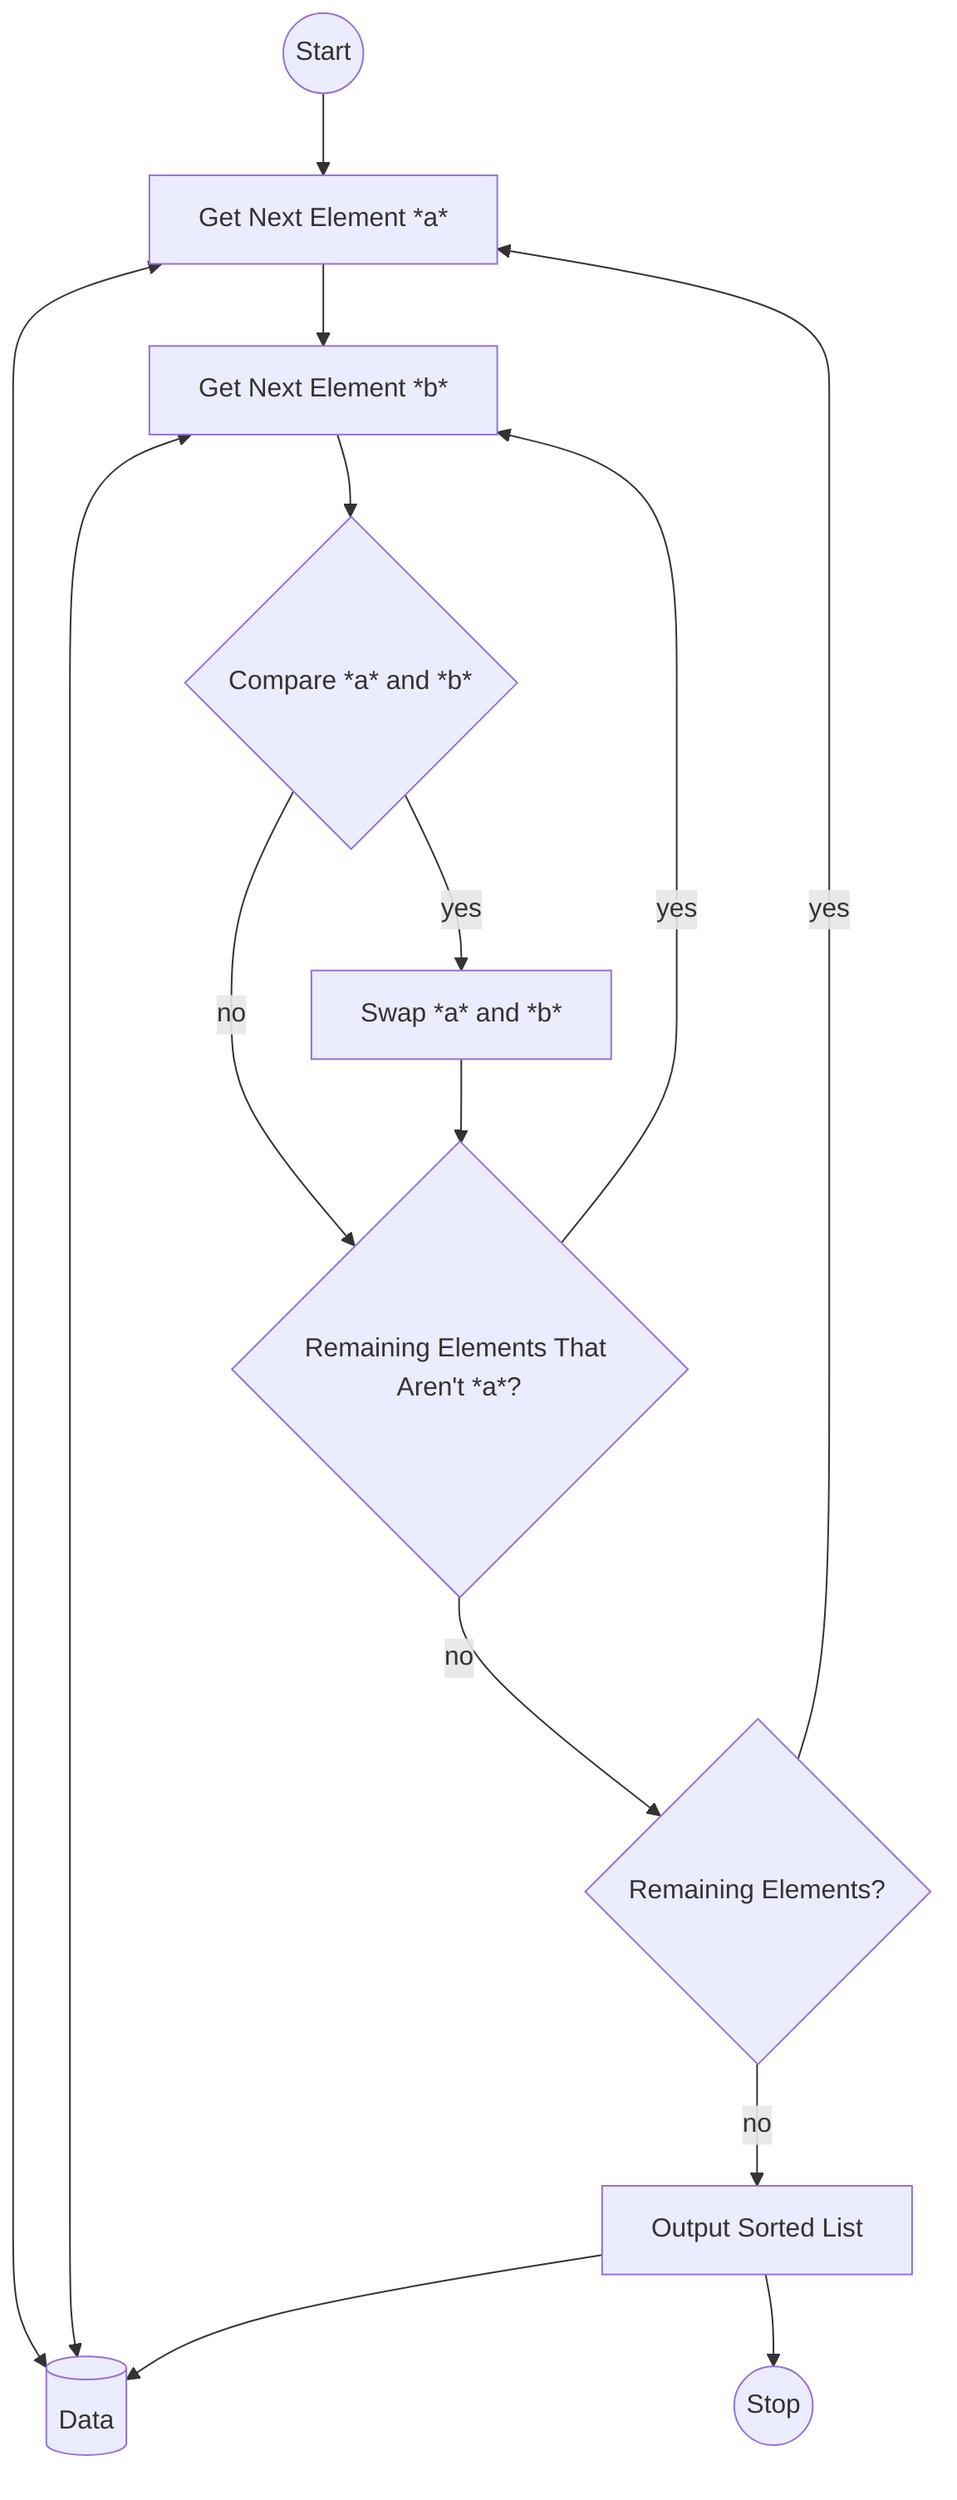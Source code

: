 flowchart TB
  A((Start))
  B[(Data)]
  C[Get Next Element *a*]
  D[Get Next Element *b*]
  E{Compare *a* and *b*}
  F[Swap *a* and *b*]
  G{Remaining Elements That Aren't *a*?}
  H{Remaining Elements?}
  I[Output Sorted List]
  J((Stop))
  A-->C
  C-->D
  C<-->B
  D-->E
  D<-->B
  E-->|yes|F
  E-->|no|G
  F-->G
  G-->|yes|D
  G-->|no|H
  H-->|yes|C
  H-->|no|I
  I-->B
  I-->J